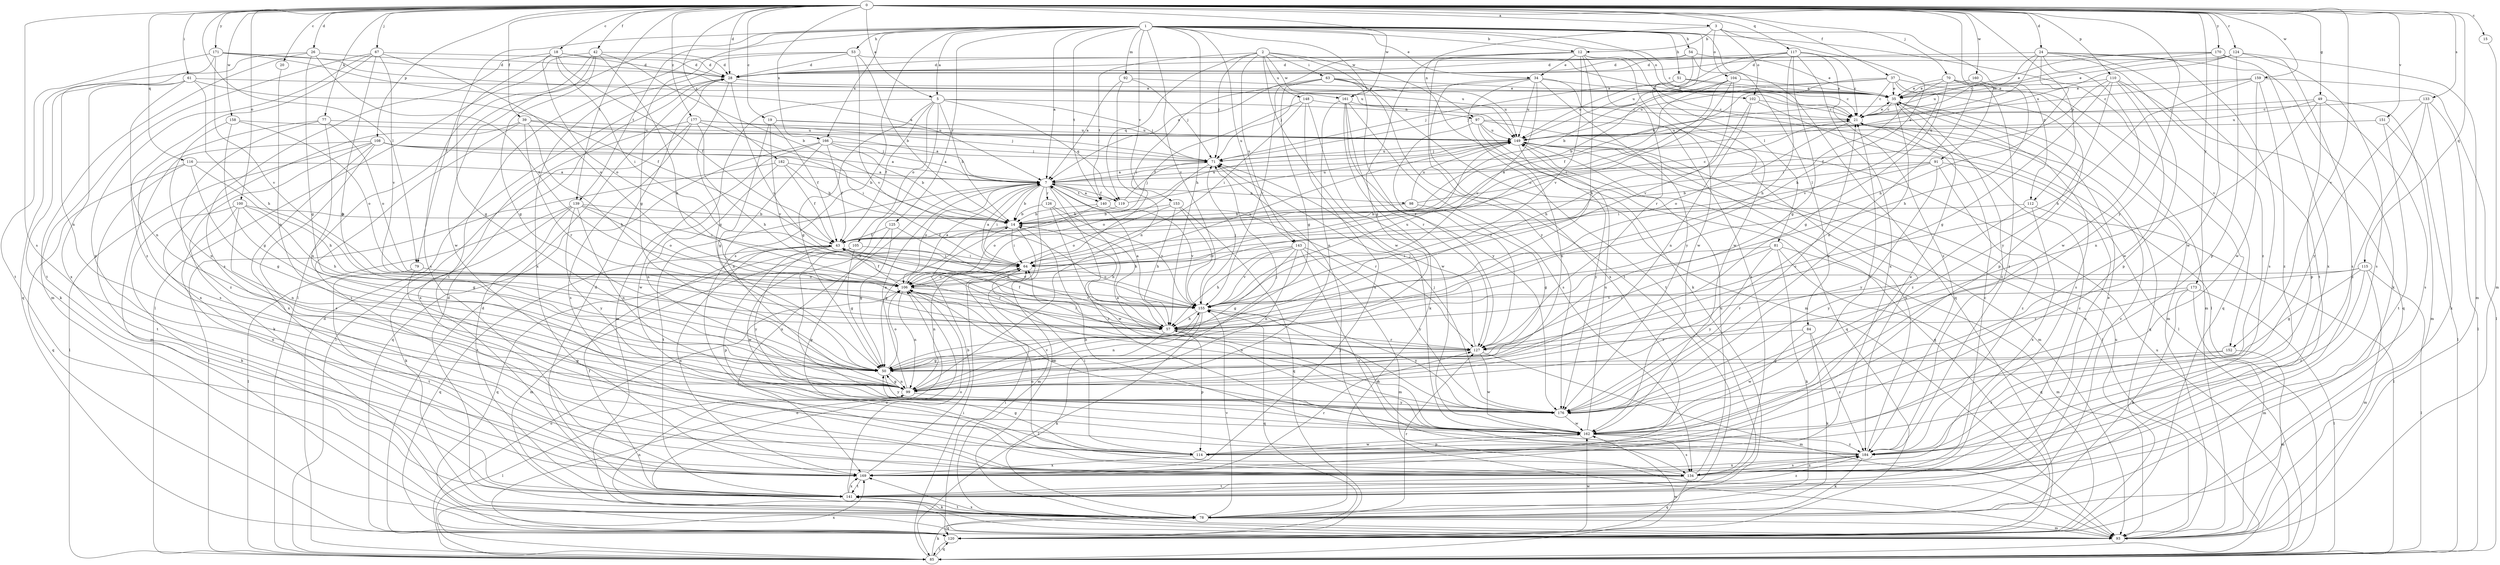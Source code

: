 strict digraph  {
0;
1;
2;
3;
5;
7;
12;
14;
15;
18;
19;
20;
21;
24;
26;
28;
34;
35;
37;
39;
42;
43;
49;
50;
51;
53;
54;
57;
61;
63;
64;
67;
70;
71;
77;
78;
79;
81;
84;
85;
91;
92;
93;
97;
98;
99;
100;
102;
104;
105;
106;
108;
110;
112;
114;
115;
116;
117;
119;
120;
124;
125;
126;
127;
133;
134;
139;
140;
141;
143;
148;
149;
151;
152;
153;
155;
158;
159;
160;
161;
162;
166;
169;
170;
171;
173;
176;
177;
182;
184;
0 -> 3  [label=a];
0 -> 5  [label=a];
0 -> 15  [label=c];
0 -> 18  [label=c];
0 -> 19  [label=c];
0 -> 20  [label=c];
0 -> 24  [label=d];
0 -> 26  [label=d];
0 -> 28  [label=d];
0 -> 37  [label=f];
0 -> 39  [label=f];
0 -> 42  [label=f];
0 -> 49  [label=g];
0 -> 61  [label=i];
0 -> 67  [label=j];
0 -> 70  [label=j];
0 -> 77  [label=k];
0 -> 79  [label=l];
0 -> 91  [label=m];
0 -> 100  [label=o];
0 -> 108  [label=p];
0 -> 110  [label=p];
0 -> 112  [label=p];
0 -> 115  [label=q];
0 -> 116  [label=q];
0 -> 117  [label=q];
0 -> 124  [label=r];
0 -> 133  [label=s];
0 -> 134  [label=s];
0 -> 139  [label=t];
0 -> 151  [label=v];
0 -> 152  [label=v];
0 -> 158  [label=w];
0 -> 159  [label=w];
0 -> 160  [label=w];
0 -> 161  [label=w];
0 -> 166  [label=x];
0 -> 170  [label=y];
0 -> 171  [label=y];
0 -> 173  [label=y];
0 -> 176  [label=y];
0 -> 177  [label=z];
0 -> 182  [label=z];
1 -> 5  [label=a];
1 -> 7  [label=a];
1 -> 12  [label=b];
1 -> 21  [label=c];
1 -> 34  [label=e];
1 -> 50  [label=g];
1 -> 51  [label=h];
1 -> 53  [label=h];
1 -> 54  [label=h];
1 -> 57  [label=h];
1 -> 79  [label=l];
1 -> 81  [label=l];
1 -> 84  [label=l];
1 -> 85  [label=l];
1 -> 92  [label=m];
1 -> 102  [label=o];
1 -> 125  [label=r];
1 -> 134  [label=s];
1 -> 139  [label=t];
1 -> 140  [label=t];
1 -> 143  [label=u];
1 -> 152  [label=v];
1 -> 153  [label=v];
1 -> 155  [label=v];
1 -> 161  [label=w];
1 -> 166  [label=x];
2 -> 63  [label=i];
2 -> 71  [label=j];
2 -> 78  [label=k];
2 -> 119  [label=q];
2 -> 140  [label=t];
2 -> 143  [label=u];
2 -> 148  [label=u];
2 -> 161  [label=w];
2 -> 162  [label=w];
2 -> 176  [label=y];
3 -> 12  [label=b];
3 -> 57  [label=h];
3 -> 97  [label=n];
3 -> 102  [label=o];
3 -> 104  [label=o];
3 -> 112  [label=p];
5 -> 14  [label=b];
5 -> 43  [label=f];
5 -> 50  [label=g];
5 -> 71  [label=j];
5 -> 93  [label=m];
5 -> 97  [label=n];
5 -> 105  [label=o];
5 -> 119  [label=q];
5 -> 176  [label=y];
7 -> 14  [label=b];
7 -> 64  [label=i];
7 -> 93  [label=m];
7 -> 98  [label=n];
7 -> 106  [label=o];
7 -> 126  [label=r];
7 -> 127  [label=r];
7 -> 140  [label=t];
7 -> 141  [label=t];
7 -> 169  [label=x];
7 -> 184  [label=z];
7 -> 119  [label=f];
12 -> 28  [label=d];
12 -> 34  [label=e];
12 -> 50  [label=g];
12 -> 57  [label=h];
12 -> 85  [label=l];
12 -> 127  [label=r];
12 -> 141  [label=t];
12 -> 155  [label=v];
12 -> 162  [label=w];
14 -> 43  [label=f];
14 -> 50  [label=g];
14 -> 64  [label=i];
14 -> 93  [label=m];
15 -> 93  [label=m];
18 -> 28  [label=d];
18 -> 43  [label=f];
18 -> 50  [label=g];
18 -> 64  [label=i];
18 -> 106  [label=o];
18 -> 134  [label=s];
18 -> 149  [label=u];
19 -> 43  [label=f];
19 -> 50  [label=g];
19 -> 71  [label=j];
19 -> 149  [label=u];
19 -> 155  [label=v];
20 -> 99  [label=n];
21 -> 35  [label=e];
21 -> 106  [label=o];
21 -> 120  [label=q];
21 -> 149  [label=u];
24 -> 7  [label=a];
24 -> 28  [label=d];
24 -> 57  [label=h];
24 -> 78  [label=k];
24 -> 134  [label=s];
24 -> 141  [label=t];
24 -> 149  [label=u];
24 -> 162  [label=w];
24 -> 184  [label=z];
26 -> 28  [label=d];
26 -> 50  [label=g];
26 -> 93  [label=m];
26 -> 106  [label=o];
26 -> 120  [label=q];
28 -> 35  [label=e];
28 -> 50  [label=g];
28 -> 155  [label=v];
34 -> 35  [label=e];
34 -> 71  [label=j];
34 -> 134  [label=s];
34 -> 141  [label=t];
34 -> 149  [label=u];
34 -> 155  [label=v];
34 -> 169  [label=x];
34 -> 176  [label=y];
35 -> 21  [label=c];
35 -> 93  [label=m];
35 -> 134  [label=s];
35 -> 176  [label=y];
35 -> 184  [label=z];
37 -> 7  [label=a];
37 -> 21  [label=c];
37 -> 35  [label=e];
37 -> 71  [label=j];
37 -> 93  [label=m];
37 -> 114  [label=p];
37 -> 149  [label=u];
37 -> 155  [label=v];
39 -> 7  [label=a];
39 -> 57  [label=h];
39 -> 127  [label=r];
39 -> 134  [label=s];
39 -> 149  [label=u];
39 -> 169  [label=x];
42 -> 14  [label=b];
42 -> 28  [label=d];
42 -> 50  [label=g];
42 -> 57  [label=h];
42 -> 85  [label=l];
42 -> 134  [label=s];
42 -> 162  [label=w];
43 -> 64  [label=i];
43 -> 114  [label=p];
43 -> 120  [label=q];
43 -> 127  [label=r];
43 -> 155  [label=v];
43 -> 169  [label=x];
43 -> 176  [label=y];
49 -> 21  [label=c];
49 -> 93  [label=m];
49 -> 99  [label=n];
49 -> 114  [label=p];
49 -> 134  [label=s];
49 -> 149  [label=u];
50 -> 99  [label=n];
50 -> 106  [label=o];
50 -> 176  [label=y];
51 -> 21  [label=c];
51 -> 35  [label=e];
51 -> 71  [label=j];
51 -> 149  [label=u];
53 -> 14  [label=b];
53 -> 21  [label=c];
53 -> 28  [label=d];
53 -> 141  [label=t];
53 -> 155  [label=v];
53 -> 169  [label=x];
54 -> 7  [label=a];
54 -> 28  [label=d];
54 -> 35  [label=e];
54 -> 120  [label=q];
54 -> 162  [label=w];
57 -> 7  [label=a];
57 -> 14  [label=b];
57 -> 43  [label=f];
57 -> 78  [label=k];
57 -> 114  [label=p];
57 -> 127  [label=r];
61 -> 35  [label=e];
61 -> 43  [label=f];
61 -> 57  [label=h];
61 -> 78  [label=k];
61 -> 99  [label=n];
61 -> 169  [label=x];
63 -> 35  [label=e];
63 -> 50  [label=g];
63 -> 64  [label=i];
63 -> 93  [label=m];
63 -> 127  [label=r];
63 -> 149  [label=u];
63 -> 155  [label=v];
64 -> 7  [label=a];
64 -> 99  [label=n];
64 -> 106  [label=o];
67 -> 28  [label=d];
67 -> 50  [label=g];
67 -> 106  [label=o];
67 -> 114  [label=p];
67 -> 141  [label=t];
67 -> 155  [label=v];
67 -> 184  [label=z];
70 -> 35  [label=e];
70 -> 50  [label=g];
70 -> 64  [label=i];
70 -> 99  [label=n];
70 -> 120  [label=q];
70 -> 184  [label=z];
71 -> 7  [label=a];
71 -> 106  [label=o];
71 -> 149  [label=u];
77 -> 99  [label=n];
77 -> 106  [label=o];
77 -> 134  [label=s];
77 -> 149  [label=u];
77 -> 184  [label=z];
78 -> 21  [label=c];
78 -> 28  [label=d];
78 -> 93  [label=m];
78 -> 99  [label=n];
78 -> 106  [label=o];
78 -> 120  [label=q];
78 -> 127  [label=r];
78 -> 141  [label=t];
78 -> 155  [label=v];
79 -> 106  [label=o];
79 -> 114  [label=p];
79 -> 141  [label=t];
81 -> 64  [label=i];
81 -> 78  [label=k];
81 -> 93  [label=m];
81 -> 120  [label=q];
81 -> 127  [label=r];
81 -> 176  [label=y];
84 -> 78  [label=k];
84 -> 127  [label=r];
84 -> 162  [label=w];
84 -> 184  [label=z];
85 -> 28  [label=d];
85 -> 64  [label=i];
85 -> 78  [label=k];
85 -> 106  [label=o];
85 -> 120  [label=q];
85 -> 149  [label=u];
85 -> 162  [label=w];
85 -> 169  [label=x];
91 -> 7  [label=a];
91 -> 14  [label=b];
91 -> 64  [label=i];
91 -> 134  [label=s];
91 -> 176  [label=y];
91 -> 184  [label=z];
92 -> 7  [label=a];
92 -> 35  [label=e];
92 -> 71  [label=j];
92 -> 99  [label=n];
93 -> 71  [label=j];
93 -> 149  [label=u];
93 -> 169  [label=x];
97 -> 85  [label=l];
97 -> 99  [label=n];
97 -> 120  [label=q];
97 -> 127  [label=r];
97 -> 149  [label=u];
97 -> 184  [label=z];
98 -> 14  [label=b];
98 -> 21  [label=c];
98 -> 50  [label=g];
98 -> 149  [label=u];
99 -> 7  [label=a];
99 -> 50  [label=g];
99 -> 71  [label=j];
99 -> 85  [label=l];
99 -> 155  [label=v];
99 -> 176  [label=y];
100 -> 14  [label=b];
100 -> 50  [label=g];
100 -> 57  [label=h];
100 -> 78  [label=k];
100 -> 99  [label=n];
100 -> 169  [label=x];
102 -> 21  [label=c];
102 -> 57  [label=h];
102 -> 85  [label=l];
102 -> 99  [label=n];
104 -> 14  [label=b];
104 -> 35  [label=e];
104 -> 43  [label=f];
104 -> 64  [label=i];
104 -> 106  [label=o];
104 -> 155  [label=v];
105 -> 50  [label=g];
105 -> 64  [label=i];
105 -> 93  [label=m];
105 -> 120  [label=q];
105 -> 162  [label=w];
106 -> 7  [label=a];
106 -> 43  [label=f];
106 -> 99  [label=n];
106 -> 149  [label=u];
106 -> 155  [label=v];
108 -> 7  [label=a];
108 -> 14  [label=b];
108 -> 71  [label=j];
108 -> 78  [label=k];
108 -> 85  [label=l];
108 -> 93  [label=m];
108 -> 134  [label=s];
108 -> 169  [label=x];
110 -> 35  [label=e];
110 -> 43  [label=f];
110 -> 50  [label=g];
110 -> 114  [label=p];
110 -> 120  [label=q];
110 -> 162  [label=w];
110 -> 176  [label=y];
112 -> 14  [label=b];
112 -> 85  [label=l];
112 -> 169  [label=x];
112 -> 176  [label=y];
114 -> 35  [label=e];
114 -> 50  [label=g];
114 -> 64  [label=i];
114 -> 162  [label=w];
114 -> 169  [label=x];
115 -> 50  [label=g];
115 -> 85  [label=l];
115 -> 93  [label=m];
115 -> 106  [label=o];
115 -> 127  [label=r];
115 -> 184  [label=z];
116 -> 7  [label=a];
116 -> 50  [label=g];
116 -> 57  [label=h];
116 -> 120  [label=q];
116 -> 141  [label=t];
117 -> 14  [label=b];
117 -> 21  [label=c];
117 -> 28  [label=d];
117 -> 50  [label=g];
117 -> 57  [label=h];
117 -> 149  [label=u];
117 -> 169  [label=x];
117 -> 184  [label=z];
119 -> 7  [label=a];
119 -> 14  [label=b];
119 -> 71  [label=j];
119 -> 149  [label=u];
120 -> 28  [label=d];
120 -> 64  [label=i];
120 -> 85  [label=l];
120 -> 106  [label=o];
120 -> 162  [label=w];
124 -> 28  [label=d];
124 -> 35  [label=e];
124 -> 93  [label=m];
124 -> 114  [label=p];
124 -> 134  [label=s];
124 -> 149  [label=u];
125 -> 43  [label=f];
125 -> 50  [label=g];
125 -> 57  [label=h];
125 -> 114  [label=p];
126 -> 14  [label=b];
126 -> 57  [label=h];
126 -> 155  [label=v];
126 -> 162  [label=w];
127 -> 50  [label=g];
127 -> 64  [label=i];
127 -> 71  [label=j];
127 -> 93  [label=m];
127 -> 162  [label=w];
133 -> 21  [label=c];
133 -> 78  [label=k];
133 -> 85  [label=l];
133 -> 176  [label=y];
133 -> 184  [label=z];
134 -> 21  [label=c];
134 -> 106  [label=o];
134 -> 120  [label=q];
134 -> 141  [label=t];
134 -> 149  [label=u];
134 -> 184  [label=z];
139 -> 14  [label=b];
139 -> 64  [label=i];
139 -> 78  [label=k];
139 -> 85  [label=l];
139 -> 99  [label=n];
139 -> 106  [label=o];
139 -> 141  [label=t];
139 -> 176  [label=y];
140 -> 14  [label=b];
140 -> 106  [label=o];
140 -> 149  [label=u];
140 -> 155  [label=v];
141 -> 21  [label=c];
141 -> 28  [label=d];
141 -> 35  [label=e];
141 -> 43  [label=f];
141 -> 78  [label=k];
141 -> 106  [label=o];
141 -> 169  [label=x];
141 -> 184  [label=z];
143 -> 50  [label=g];
143 -> 57  [label=h];
143 -> 64  [label=i];
143 -> 93  [label=m];
143 -> 99  [label=n];
143 -> 134  [label=s];
143 -> 155  [label=v];
143 -> 176  [label=y];
148 -> 21  [label=c];
148 -> 43  [label=f];
148 -> 64  [label=i];
148 -> 162  [label=w];
148 -> 169  [label=x];
149 -> 71  [label=j];
149 -> 93  [label=m];
149 -> 120  [label=q];
149 -> 176  [label=y];
151 -> 85  [label=l];
151 -> 141  [label=t];
151 -> 149  [label=u];
152 -> 50  [label=g];
152 -> 93  [label=m];
152 -> 184  [label=z];
153 -> 14  [label=b];
153 -> 57  [label=h];
153 -> 106  [label=o];
153 -> 120  [label=q];
153 -> 155  [label=v];
155 -> 57  [label=h];
155 -> 71  [label=j];
155 -> 85  [label=l];
155 -> 99  [label=n];
155 -> 120  [label=q];
155 -> 149  [label=u];
155 -> 176  [label=y];
158 -> 50  [label=g];
158 -> 99  [label=n];
158 -> 106  [label=o];
158 -> 149  [label=u];
159 -> 21  [label=c];
159 -> 35  [label=e];
159 -> 57  [label=h];
159 -> 85  [label=l];
159 -> 162  [label=w];
159 -> 184  [label=z];
160 -> 35  [label=e];
160 -> 57  [label=h];
161 -> 21  [label=c];
161 -> 78  [label=k];
161 -> 99  [label=n];
161 -> 127  [label=r];
161 -> 134  [label=s];
161 -> 176  [label=y];
162 -> 21  [label=c];
162 -> 57  [label=h];
162 -> 106  [label=o];
162 -> 114  [label=p];
162 -> 134  [label=s];
162 -> 149  [label=u];
162 -> 184  [label=z];
166 -> 7  [label=a];
166 -> 14  [label=b];
166 -> 43  [label=f];
166 -> 71  [label=j];
166 -> 99  [label=n];
166 -> 120  [label=q];
166 -> 162  [label=w];
169 -> 14  [label=b];
169 -> 127  [label=r];
169 -> 141  [label=t];
170 -> 21  [label=c];
170 -> 28  [label=d];
170 -> 35  [label=e];
170 -> 134  [label=s];
170 -> 162  [label=w];
170 -> 169  [label=x];
171 -> 7  [label=a];
171 -> 28  [label=d];
171 -> 99  [label=n];
171 -> 141  [label=t];
171 -> 149  [label=u];
171 -> 155  [label=v];
173 -> 78  [label=k];
173 -> 85  [label=l];
173 -> 93  [label=m];
173 -> 127  [label=r];
173 -> 155  [label=v];
176 -> 7  [label=a];
176 -> 21  [label=c];
176 -> 71  [label=j];
176 -> 106  [label=o];
176 -> 162  [label=w];
177 -> 57  [label=h];
177 -> 64  [label=i];
177 -> 71  [label=j];
177 -> 85  [label=l];
177 -> 134  [label=s];
177 -> 149  [label=u];
177 -> 169  [label=x];
182 -> 7  [label=a];
182 -> 14  [label=b];
182 -> 43  [label=f];
182 -> 85  [label=l];
182 -> 99  [label=n];
184 -> 14  [label=b];
184 -> 78  [label=k];
184 -> 134  [label=s];
184 -> 149  [label=u];
184 -> 155  [label=v];
184 -> 169  [label=x];
}
